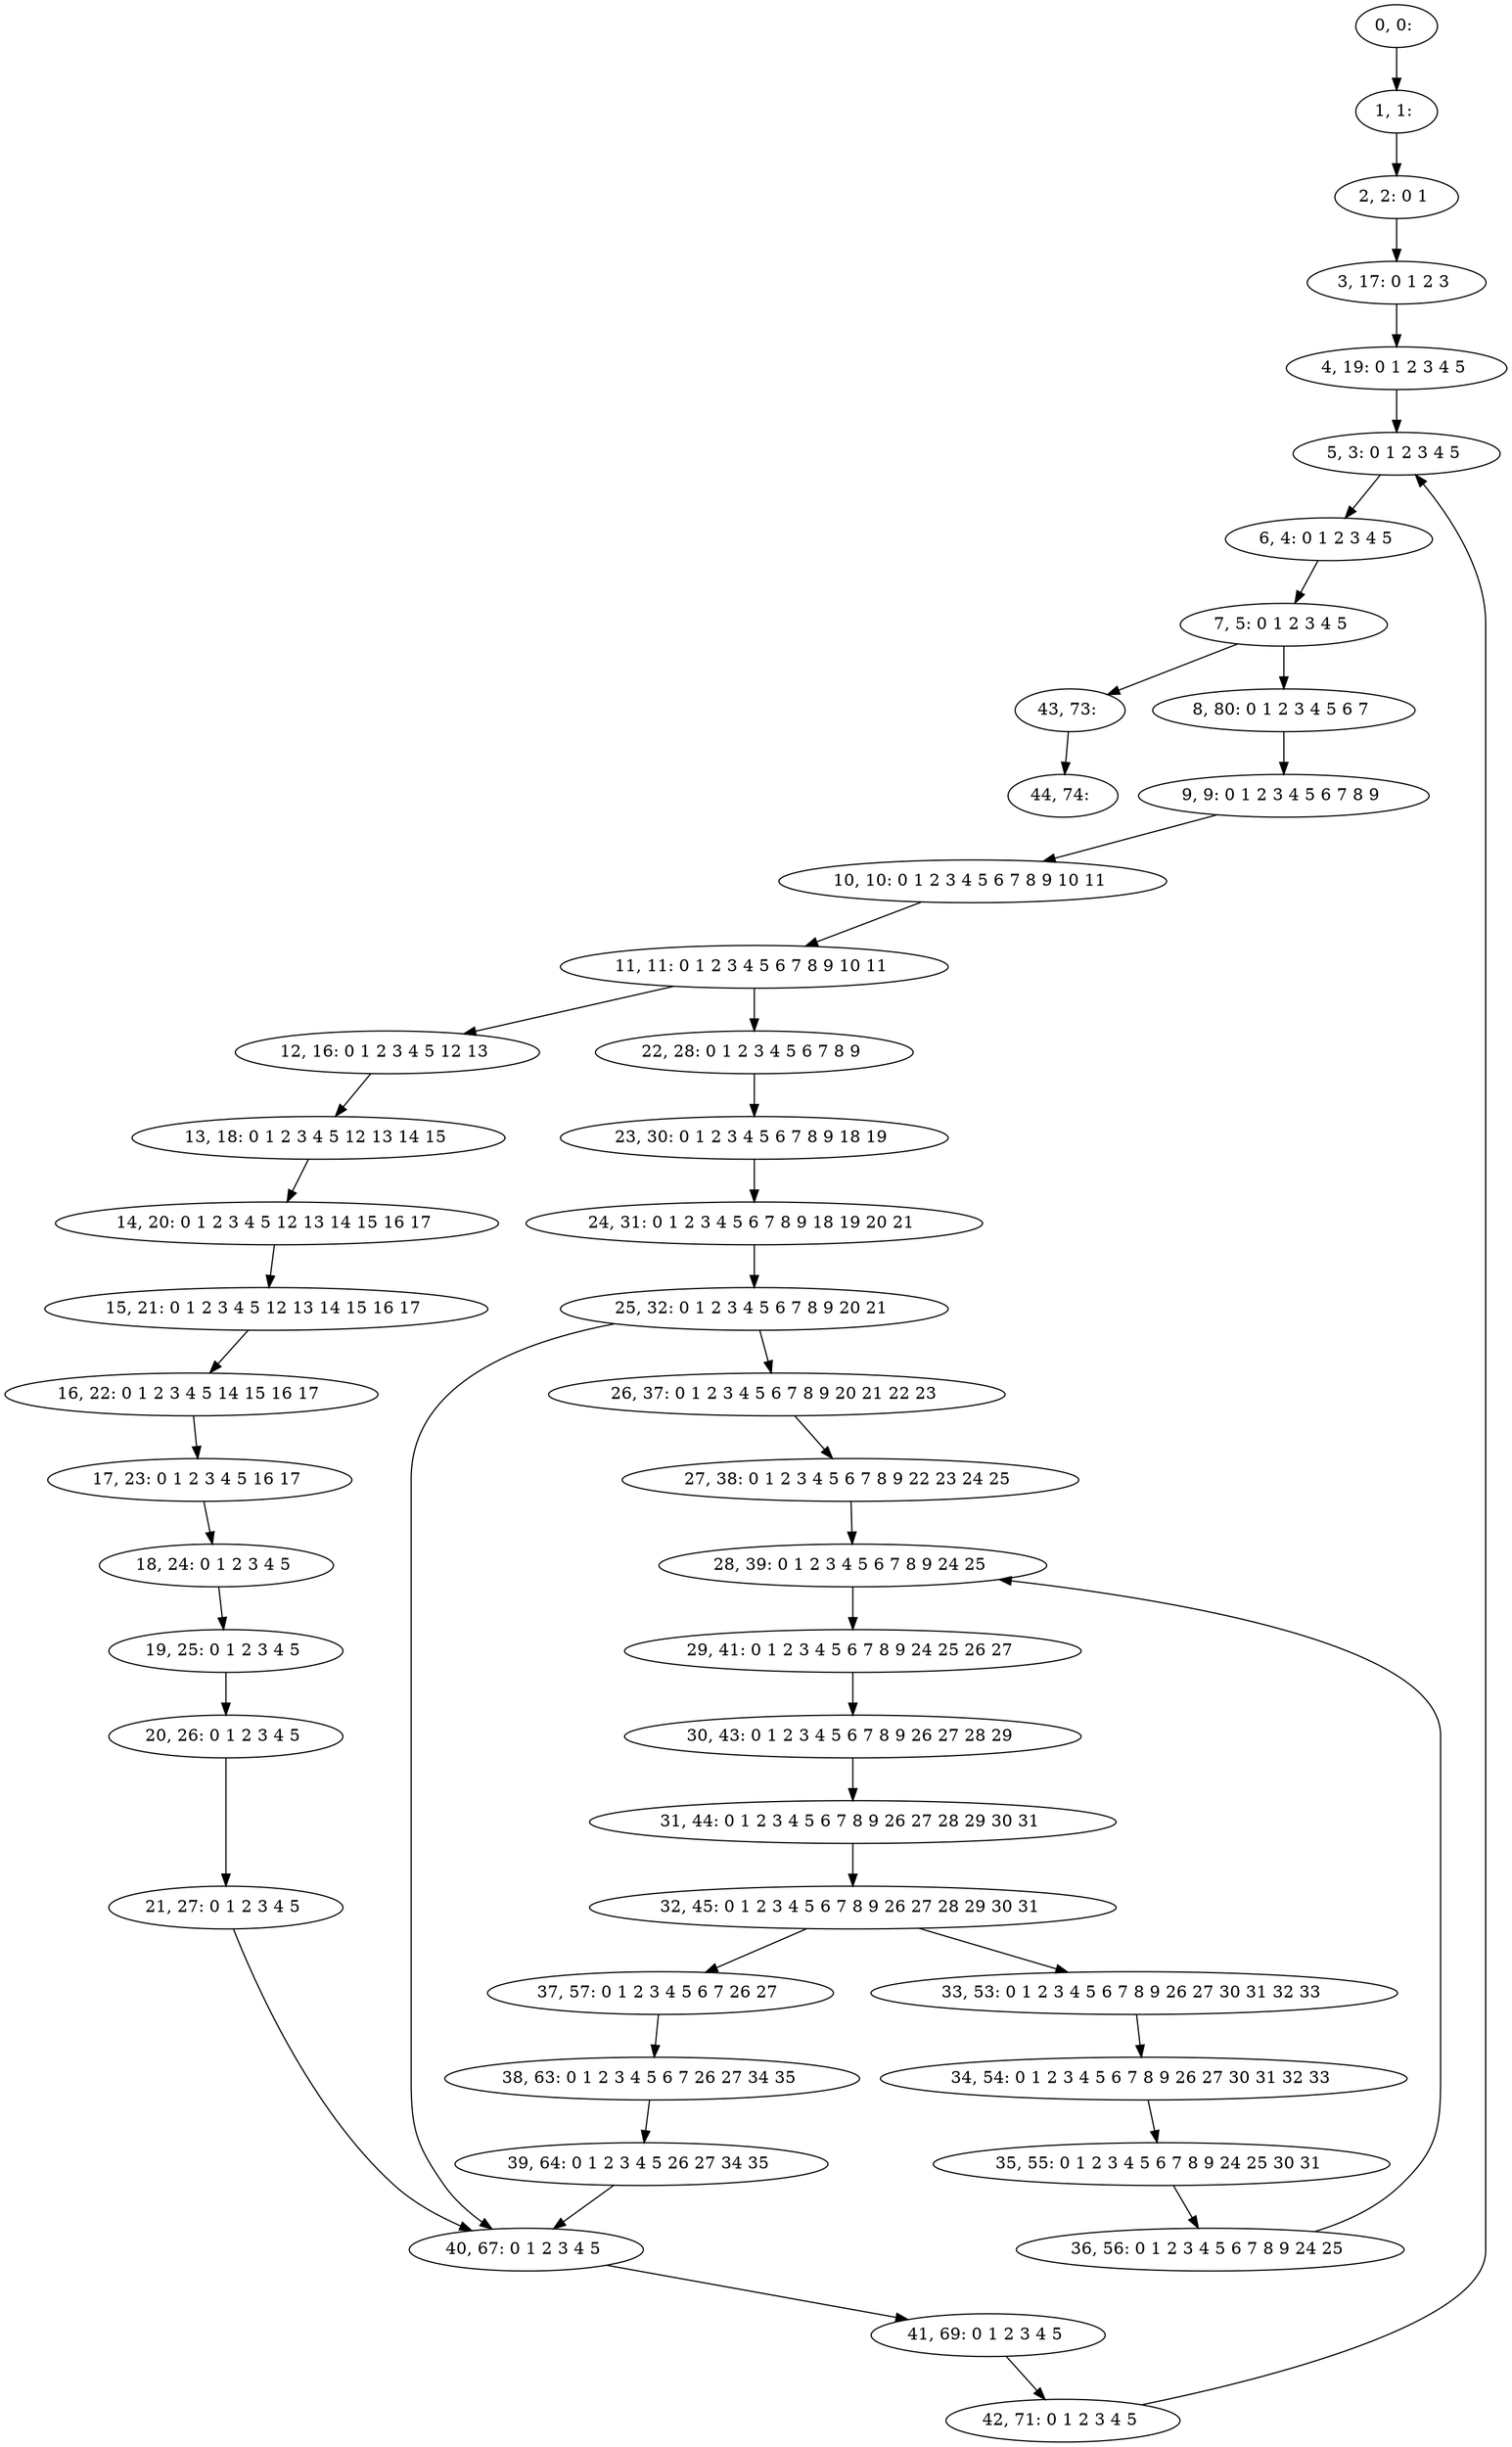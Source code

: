 digraph G {
0[label="0, 0: "];
1[label="1, 1: "];
2[label="2, 2: 0 1 "];
3[label="3, 17: 0 1 2 3 "];
4[label="4, 19: 0 1 2 3 4 5 "];
5[label="5, 3: 0 1 2 3 4 5 "];
6[label="6, 4: 0 1 2 3 4 5 "];
7[label="7, 5: 0 1 2 3 4 5 "];
8[label="8, 80: 0 1 2 3 4 5 6 7 "];
9[label="9, 9: 0 1 2 3 4 5 6 7 8 9 "];
10[label="10, 10: 0 1 2 3 4 5 6 7 8 9 10 11 "];
11[label="11, 11: 0 1 2 3 4 5 6 7 8 9 10 11 "];
12[label="12, 16: 0 1 2 3 4 5 12 13 "];
13[label="13, 18: 0 1 2 3 4 5 12 13 14 15 "];
14[label="14, 20: 0 1 2 3 4 5 12 13 14 15 16 17 "];
15[label="15, 21: 0 1 2 3 4 5 12 13 14 15 16 17 "];
16[label="16, 22: 0 1 2 3 4 5 14 15 16 17 "];
17[label="17, 23: 0 1 2 3 4 5 16 17 "];
18[label="18, 24: 0 1 2 3 4 5 "];
19[label="19, 25: 0 1 2 3 4 5 "];
20[label="20, 26: 0 1 2 3 4 5 "];
21[label="21, 27: 0 1 2 3 4 5 "];
22[label="22, 28: 0 1 2 3 4 5 6 7 8 9 "];
23[label="23, 30: 0 1 2 3 4 5 6 7 8 9 18 19 "];
24[label="24, 31: 0 1 2 3 4 5 6 7 8 9 18 19 20 21 "];
25[label="25, 32: 0 1 2 3 4 5 6 7 8 9 20 21 "];
26[label="26, 37: 0 1 2 3 4 5 6 7 8 9 20 21 22 23 "];
27[label="27, 38: 0 1 2 3 4 5 6 7 8 9 22 23 24 25 "];
28[label="28, 39: 0 1 2 3 4 5 6 7 8 9 24 25 "];
29[label="29, 41: 0 1 2 3 4 5 6 7 8 9 24 25 26 27 "];
30[label="30, 43: 0 1 2 3 4 5 6 7 8 9 26 27 28 29 "];
31[label="31, 44: 0 1 2 3 4 5 6 7 8 9 26 27 28 29 30 31 "];
32[label="32, 45: 0 1 2 3 4 5 6 7 8 9 26 27 28 29 30 31 "];
33[label="33, 53: 0 1 2 3 4 5 6 7 8 9 26 27 30 31 32 33 "];
34[label="34, 54: 0 1 2 3 4 5 6 7 8 9 26 27 30 31 32 33 "];
35[label="35, 55: 0 1 2 3 4 5 6 7 8 9 24 25 30 31 "];
36[label="36, 56: 0 1 2 3 4 5 6 7 8 9 24 25 "];
37[label="37, 57: 0 1 2 3 4 5 6 7 26 27 "];
38[label="38, 63: 0 1 2 3 4 5 6 7 26 27 34 35 "];
39[label="39, 64: 0 1 2 3 4 5 26 27 34 35 "];
40[label="40, 67: 0 1 2 3 4 5 "];
41[label="41, 69: 0 1 2 3 4 5 "];
42[label="42, 71: 0 1 2 3 4 5 "];
43[label="43, 73: "];
44[label="44, 74: "];
0->1 ;
1->2 ;
2->3 ;
3->4 ;
4->5 ;
5->6 ;
6->7 ;
7->8 ;
7->43 ;
8->9 ;
9->10 ;
10->11 ;
11->12 ;
11->22 ;
12->13 ;
13->14 ;
14->15 ;
15->16 ;
16->17 ;
17->18 ;
18->19 ;
19->20 ;
20->21 ;
21->40 ;
22->23 ;
23->24 ;
24->25 ;
25->26 ;
25->40 ;
26->27 ;
27->28 ;
28->29 ;
29->30 ;
30->31 ;
31->32 ;
32->33 ;
32->37 ;
33->34 ;
34->35 ;
35->36 ;
36->28 ;
37->38 ;
38->39 ;
39->40 ;
40->41 ;
41->42 ;
42->5 ;
43->44 ;
}
